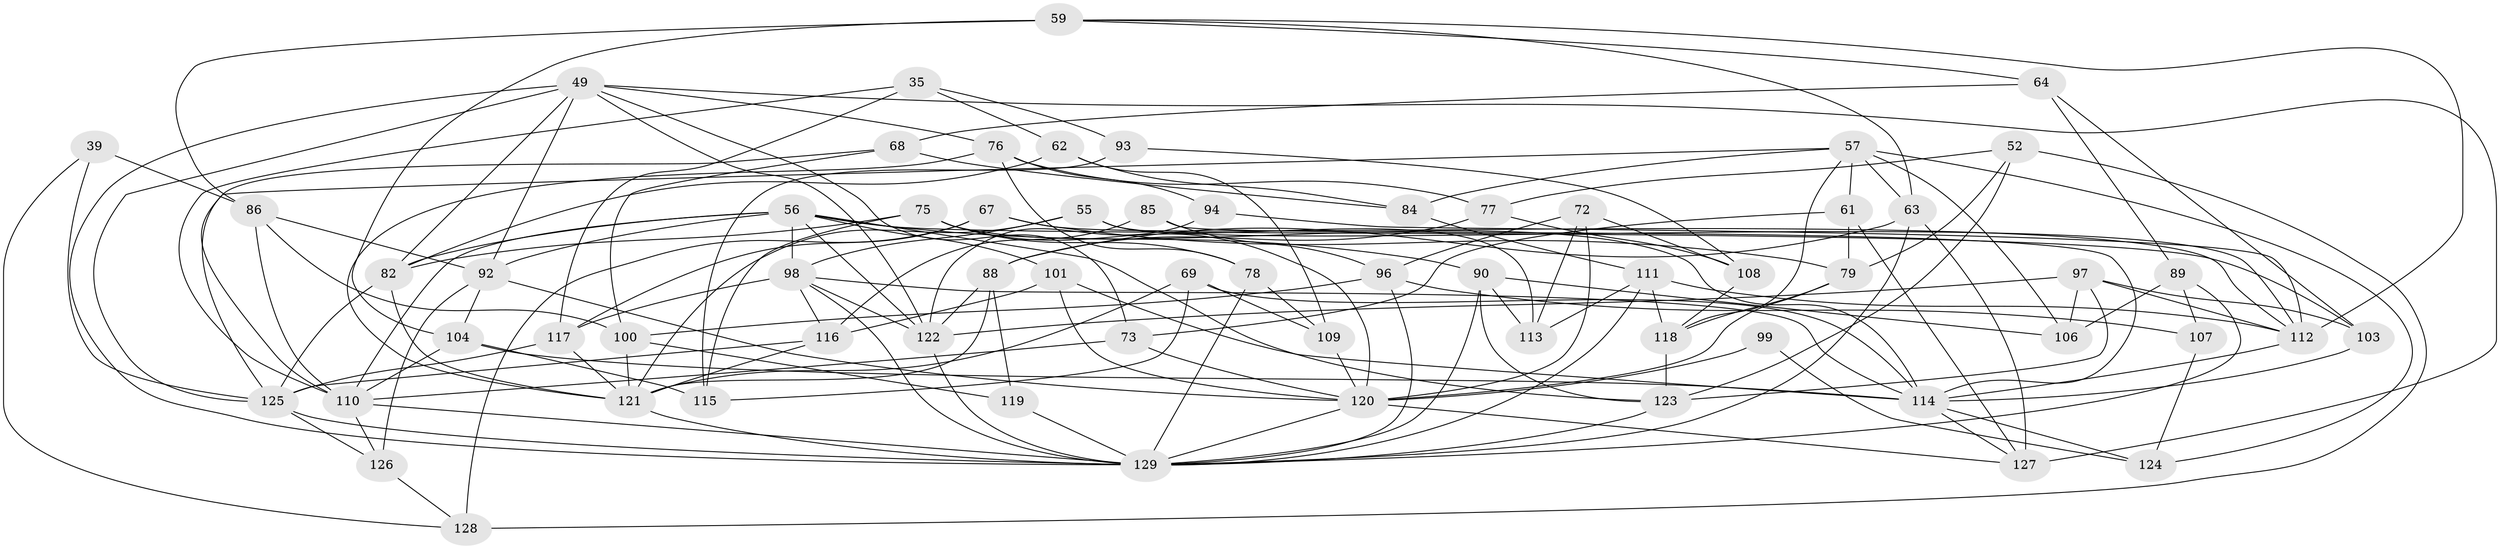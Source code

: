 // original degree distribution, {4: 1.0}
// Generated by graph-tools (version 1.1) at 2025/59/03/09/25 04:59:37]
// undirected, 64 vertices, 164 edges
graph export_dot {
graph [start="1"]
  node [color=gray90,style=filled];
  35 [super="+24"];
  39;
  49 [super="+31+40"];
  52;
  55 [super="+44"];
  56 [super="+20+32+41"];
  57 [super="+47+53"];
  59 [super="+4"];
  61;
  62;
  63 [super="+60"];
  64;
  67;
  68;
  69;
  72;
  73;
  75 [super="+18"];
  76 [super="+16"];
  77;
  78;
  79 [super="+6"];
  82 [super="+45+54"];
  84;
  85;
  86 [super="+14"];
  88 [super="+70"];
  89;
  90 [super="+11"];
  92 [super="+43"];
  93;
  94;
  96 [super="+66"];
  97 [super="+2"];
  98 [super="+25+9"];
  99;
  100 [super="+71"];
  101;
  103;
  104 [super="+23"];
  106 [super="+83"];
  107;
  108;
  109;
  110 [super="+12+27"];
  111 [super="+46"];
  112 [super="+26"];
  113;
  114 [super="+8+30+33"];
  115;
  116 [super="+37"];
  117 [super="+7"];
  118 [super="+1"];
  119;
  120 [super="+87+74"];
  121 [super="+19+48+34+91"];
  122 [super="+50+95+65"];
  123 [super="+51"];
  124;
  125 [super="+105"];
  126;
  127 [super="+102"];
  128;
  129 [super="+81+28+42+80"];
  35 -- 93 [weight=2];
  35 -- 117 [weight=2];
  35 -- 62;
  35 -- 110;
  39 -- 86 [weight=2];
  39 -- 128;
  39 -- 125;
  49 -- 127 [weight=2];
  49 -- 73;
  49 -- 76;
  49 -- 125 [weight=2];
  49 -- 82;
  49 -- 129 [weight=2];
  49 -- 92;
  49 -- 122 [weight=2];
  52 -- 79;
  52 -- 77;
  52 -- 128;
  52 -- 123;
  55 -- 113;
  55 -- 112 [weight=2];
  55 -- 98 [weight=2];
  55 -- 121;
  56 -- 90;
  56 -- 92;
  56 -- 110;
  56 -- 98 [weight=2];
  56 -- 101;
  56 -- 123;
  56 -- 103;
  56 -- 82;
  56 -- 122;
  57 -- 118;
  57 -- 124;
  57 -- 61;
  57 -- 125;
  57 -- 63 [weight=2];
  57 -- 106;
  57 -- 84;
  59 -- 64;
  59 -- 104 [weight=2];
  59 -- 86;
  59 -- 112;
  59 -- 63;
  61 -- 79;
  61 -- 73;
  61 -- 127;
  62 -- 82;
  62 -- 84;
  62 -- 109;
  63 -- 88;
  63 -- 129;
  63 -- 127;
  64 -- 68;
  64 -- 89;
  64 -- 103;
  67 -- 128;
  67 -- 117;
  67 -- 79;
  67 -- 112;
  68 -- 84;
  68 -- 110;
  68 -- 100;
  69 -- 115;
  69 -- 109;
  69 -- 114;
  69 -- 121;
  72 -- 108;
  72 -- 96;
  72 -- 113;
  72 -- 120;
  73 -- 110;
  73 -- 120;
  75 -- 115;
  75 -- 82 [weight=2];
  75 -- 120;
  75 -- 78;
  75 -- 114;
  76 -- 121;
  76 -- 94 [weight=2];
  76 -- 77;
  76 -- 78;
  77 -- 108;
  77 -- 88;
  78 -- 109;
  78 -- 129;
  79 -- 118 [weight=2];
  79 -- 120;
  82 -- 121 [weight=2];
  82 -- 125;
  84 -- 111;
  85 -- 96;
  85 -- 114;
  85 -- 116 [weight=2];
  86 -- 92;
  86 -- 100;
  86 -- 110;
  88 -- 119 [weight=2];
  88 -- 121;
  88 -- 122;
  89 -- 107;
  89 -- 106;
  89 -- 129;
  90 -- 113;
  90 -- 106 [weight=2];
  90 -- 129;
  90 -- 123;
  92 -- 126;
  92 -- 104;
  92 -- 120;
  93 -- 108;
  93 -- 115;
  94 -- 112;
  94 -- 122;
  96 -- 107 [weight=2];
  96 -- 100;
  96 -- 129;
  97 -- 123;
  97 -- 106 [weight=2];
  97 -- 103;
  97 -- 112;
  97 -- 122;
  98 -- 116;
  98 -- 117;
  98 -- 122 [weight=2];
  98 -- 114;
  98 -- 129;
  99 -- 124;
  99 -- 120 [weight=3];
  100 -- 119;
  100 -- 121 [weight=2];
  101 -- 120;
  101 -- 116;
  101 -- 114;
  103 -- 114;
  104 -- 114;
  104 -- 110;
  104 -- 115;
  107 -- 124;
  108 -- 118;
  109 -- 120;
  110 -- 126;
  110 -- 129;
  111 -- 118;
  111 -- 129 [weight=2];
  111 -- 112;
  111 -- 113;
  112 -- 114;
  114 -- 124;
  114 -- 127;
  116 -- 121 [weight=2];
  116 -- 125 [weight=2];
  117 -- 125;
  117 -- 121;
  118 -- 123;
  119 -- 129;
  120 -- 127;
  120 -- 129;
  121 -- 129;
  122 -- 129 [weight=2];
  123 -- 129;
  125 -- 129;
  125 -- 126;
  126 -- 128;
}
